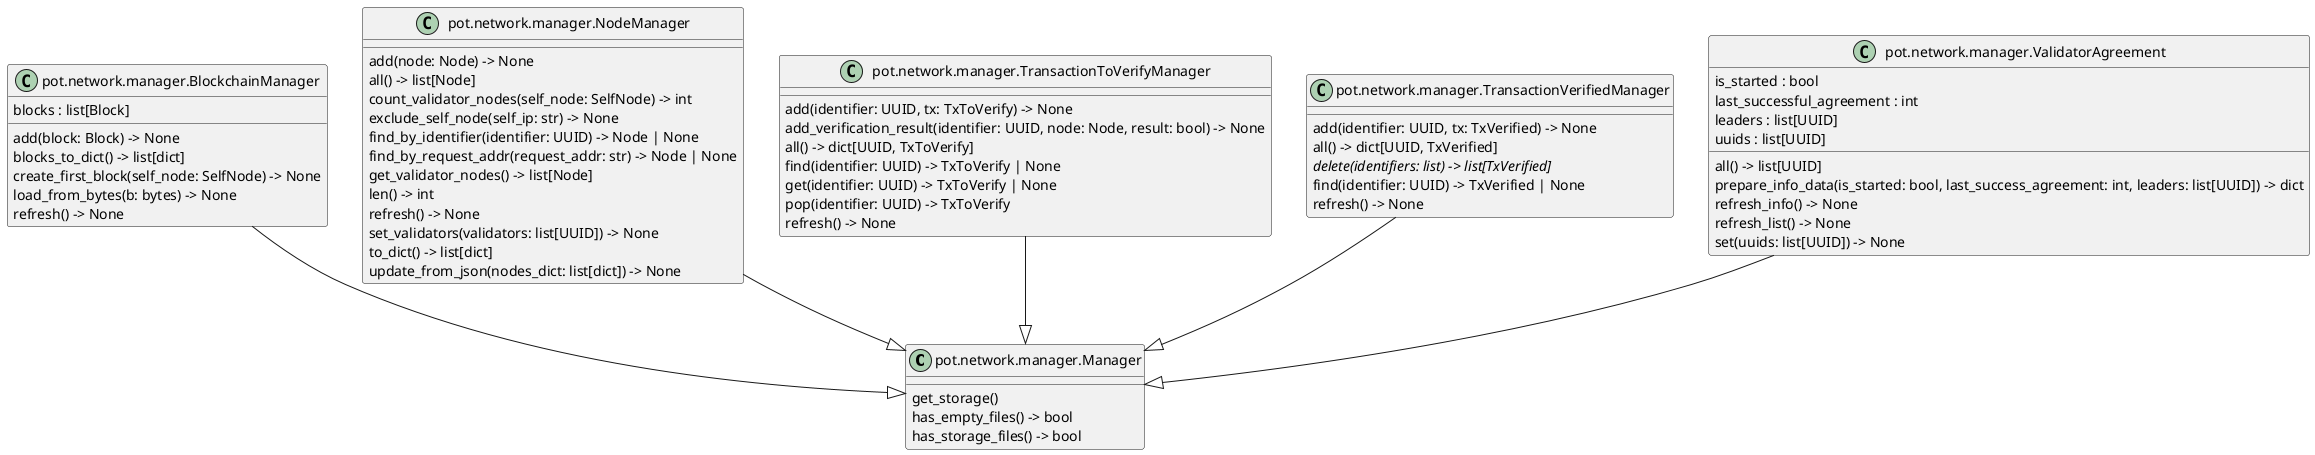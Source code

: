 @startuml classes
set namespaceSeparator none
class "pot.network.manager.Manager" as pot.network.manager.Manager {
  get_storage()
  has_empty_files() -> bool
  has_storage_files() -> bool
}
class "pot.network.manager.BlockchainManager" as pot.network.manager.BlockchainManager {
  blocks : list[Block]
  add(block: Block) -> None
  blocks_to_dict() -> list[dict]
  create_first_block(self_node: SelfNode) -> None
  load_from_bytes(b: bytes) -> None
  refresh() -> None
}
class "pot.network.manager.NodeManager" as pot.network.manager.NodeManager {
  add(node: Node) -> None
  all() -> list[Node]
  count_validator_nodes(self_node: SelfNode) -> int
  exclude_self_node(self_ip: str) -> None
  find_by_identifier(identifier: UUID) -> Node | None
  find_by_request_addr(request_addr: str) -> Node | None
  get_validator_nodes() -> list[Node]
  len() -> int
  refresh() -> None
  set_validators(validators: list[UUID]) -> None
  to_dict() -> list[dict]
  update_from_json(nodes_dict: list[dict]) -> None
}
class "pot.network.manager.TransactionToVerifyManager" as pot.network.manager.TransactionToVerifyManager {
  add(identifier: UUID, tx: TxToVerify) -> None
  add_verification_result(identifier: UUID, node: Node, result: bool) -> None
  all() -> dict[UUID, TxToVerify]
  find(identifier: UUID) -> TxToVerify | None
  get(identifier: UUID) -> TxToVerify | None
  pop(identifier: UUID) -> TxToVerify
  refresh() -> None
}
class "pot.network.manager.TransactionVerifiedManager" as pot.network.manager.TransactionVerifiedManager {
  add(identifier: UUID, tx: TxVerified) -> None
  all() -> dict[UUID, TxVerified]
  {abstract}delete(identifiers: list) -> list[TxVerified]
  find(identifier: UUID) -> TxVerified | None
  refresh() -> None
}
class "pot.network.manager.ValidatorAgreement" as pot.network.manager.ValidatorAgreement {
  is_started : bool
  last_successful_agreement : int
  leaders : list[UUID]
  uuids : list[UUID]
  all() -> list[UUID]
  prepare_info_data(is_started: bool, last_success_agreement: int, leaders: list[UUID]) -> dict
  refresh_info() -> None
  refresh_list() -> None
  set(uuids: list[UUID]) -> None
}
pot.network.manager.BlockchainManager --|> pot.network.manager.Manager
pot.network.manager.NodeManager --|> pot.network.manager.Manager
pot.network.manager.TransactionToVerifyManager --|> pot.network.manager.Manager
pot.network.manager.TransactionVerifiedManager --|> pot.network.manager.Manager
pot.network.manager.ValidatorAgreement --|> pot.network.manager.Manager
@enduml